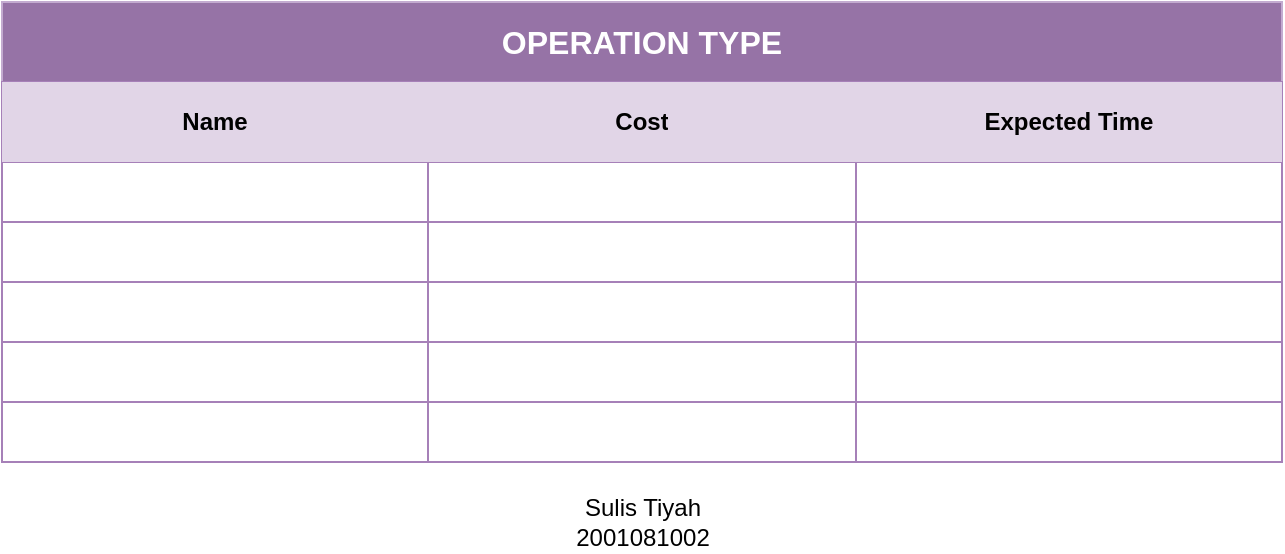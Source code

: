 <mxfile version="13.9.9" type="device"><diagram id="jOCyHqp4UbXJMnn93Hf0" name="Page-1"><mxGraphModel dx="1024" dy="592" grid="1" gridSize="10" guides="1" tooltips="1" connect="1" arrows="1" fold="1" page="1" pageScale="1" pageWidth="827" pageHeight="1169" background="none" math="0" shadow="0"><root><mxCell id="0"/><mxCell id="1" parent="0"/><mxCell id="1R5dfQk-aeGwsiilAhYj-203" value="&lt;b&gt;&lt;font style=&quot;font-size: 16px&quot; color=&quot;#ffffff&quot;&gt;OPERATION TYPE&lt;br&gt;&lt;/font&gt;&lt;/b&gt;" style="whiteSpace=wrap;html=1;rounded=0;shadow=0;sketch=0;strokeColor=#C3ABD0;strokeWidth=1;fillColor=#9673A6;gradientColor=none;" parent="1" vertex="1"><mxGeometry x="80" y="80" width="640" height="40" as="geometry"/></mxCell><mxCell id="1R5dfQk-aeGwsiilAhYj-205" value="Sulis Tiyah&lt;br&gt;2001081002" style="text;html=1;resizable=0;autosize=1;align=center;verticalAlign=middle;points=[];fillColor=none;strokeColor=none;rounded=0;shadow=0;sketch=0;" parent="1" vertex="1"><mxGeometry x="360" y="325" width="80" height="30" as="geometry"/></mxCell><mxCell id="AUVvUYBQCEcCqp5a-g-A-1" value="" style="shape=table;html=1;whiteSpace=wrap;startSize=0;container=1;collapsible=0;childLayout=tableLayout;strokeColor=#A680B8;" vertex="1" parent="1"><mxGeometry x="80" y="120" width="640" height="190" as="geometry"/></mxCell><mxCell id="AUVvUYBQCEcCqp5a-g-A-2" value="" style="shape=partialRectangle;html=1;whiteSpace=wrap;collapsible=0;dropTarget=0;pointerEvents=0;fillColor=#e1d5e7;top=0;left=0;bottom=0;right=0;points=[[0,0.5],[1,0.5]];portConstraint=eastwest;strokeColor=#9673a6;" vertex="1" parent="AUVvUYBQCEcCqp5a-g-A-1"><mxGeometry width="640" height="40" as="geometry"/></mxCell><mxCell id="AUVvUYBQCEcCqp5a-g-A-3" value="&lt;b&gt;Name&lt;/b&gt;" style="shape=partialRectangle;html=1;whiteSpace=wrap;connectable=0;overflow=hidden;fillColor=none;top=0;left=0;bottom=0;right=0;" vertex="1" parent="AUVvUYBQCEcCqp5a-g-A-2"><mxGeometry width="213" height="40" as="geometry"/></mxCell><mxCell id="AUVvUYBQCEcCqp5a-g-A-4" value="Cost" style="shape=partialRectangle;html=1;whiteSpace=wrap;connectable=0;overflow=hidden;fillColor=none;top=0;left=0;bottom=0;right=0;fontStyle=1" vertex="1" parent="AUVvUYBQCEcCqp5a-g-A-2"><mxGeometry x="213" width="214" height="40" as="geometry"/></mxCell><mxCell id="AUVvUYBQCEcCqp5a-g-A-5" value="Expected Time" style="shape=partialRectangle;html=1;whiteSpace=wrap;connectable=0;overflow=hidden;fillColor=none;top=0;left=0;bottom=0;right=0;fontStyle=1" vertex="1" parent="AUVvUYBQCEcCqp5a-g-A-2"><mxGeometry x="427" width="213" height="40" as="geometry"/></mxCell><mxCell id="AUVvUYBQCEcCqp5a-g-A-6" value="" style="shape=partialRectangle;html=1;whiteSpace=wrap;collapsible=0;dropTarget=0;pointerEvents=0;fillColor=none;top=0;left=0;bottom=0;right=0;points=[[0,0.5],[1,0.5]];portConstraint=eastwest;" vertex="1" parent="AUVvUYBQCEcCqp5a-g-A-1"><mxGeometry y="40" width="640" height="30" as="geometry"/></mxCell><mxCell id="AUVvUYBQCEcCqp5a-g-A-7" value="" style="shape=partialRectangle;html=1;whiteSpace=wrap;connectable=0;overflow=hidden;fillColor=none;top=0;left=0;bottom=0;right=0;" vertex="1" parent="AUVvUYBQCEcCqp5a-g-A-6"><mxGeometry width="213" height="30" as="geometry"/></mxCell><mxCell id="AUVvUYBQCEcCqp5a-g-A-8" value="" style="shape=partialRectangle;html=1;whiteSpace=wrap;connectable=0;overflow=hidden;fillColor=none;top=0;left=0;bottom=0;right=0;" vertex="1" parent="AUVvUYBQCEcCqp5a-g-A-6"><mxGeometry x="213" width="214" height="30" as="geometry"/></mxCell><mxCell id="AUVvUYBQCEcCqp5a-g-A-9" value="" style="shape=partialRectangle;html=1;whiteSpace=wrap;connectable=0;overflow=hidden;fillColor=none;top=0;left=0;bottom=0;right=0;" vertex="1" parent="AUVvUYBQCEcCqp5a-g-A-6"><mxGeometry x="427" width="213" height="30" as="geometry"/></mxCell><mxCell id="AUVvUYBQCEcCqp5a-g-A-10" value="" style="shape=partialRectangle;html=1;whiteSpace=wrap;collapsible=0;dropTarget=0;pointerEvents=0;fillColor=none;top=0;left=0;bottom=0;right=0;points=[[0,0.5],[1,0.5]];portConstraint=eastwest;" vertex="1" parent="AUVvUYBQCEcCqp5a-g-A-1"><mxGeometry y="70" width="640" height="30" as="geometry"/></mxCell><mxCell id="AUVvUYBQCEcCqp5a-g-A-11" value="" style="shape=partialRectangle;html=1;whiteSpace=wrap;connectable=0;overflow=hidden;fillColor=none;top=0;left=0;bottom=0;right=0;" vertex="1" parent="AUVvUYBQCEcCqp5a-g-A-10"><mxGeometry width="213" height="30" as="geometry"/></mxCell><mxCell id="AUVvUYBQCEcCqp5a-g-A-12" value="" style="shape=partialRectangle;html=1;whiteSpace=wrap;connectable=0;overflow=hidden;fillColor=none;top=0;left=0;bottom=0;right=0;" vertex="1" parent="AUVvUYBQCEcCqp5a-g-A-10"><mxGeometry x="213" width="214" height="30" as="geometry"/></mxCell><mxCell id="AUVvUYBQCEcCqp5a-g-A-13" value="" style="shape=partialRectangle;html=1;whiteSpace=wrap;connectable=0;overflow=hidden;fillColor=none;top=0;left=0;bottom=0;right=0;" vertex="1" parent="AUVvUYBQCEcCqp5a-g-A-10"><mxGeometry x="427" width="213" height="30" as="geometry"/></mxCell><mxCell id="AUVvUYBQCEcCqp5a-g-A-14" value="" style="shape=partialRectangle;html=1;whiteSpace=wrap;collapsible=0;dropTarget=0;pointerEvents=0;fillColor=none;top=0;left=0;bottom=0;right=0;points=[[0,0.5],[1,0.5]];portConstraint=eastwest;" vertex="1" parent="AUVvUYBQCEcCqp5a-g-A-1"><mxGeometry y="100" width="640" height="30" as="geometry"/></mxCell><mxCell id="AUVvUYBQCEcCqp5a-g-A-15" value="" style="shape=partialRectangle;html=1;whiteSpace=wrap;connectable=0;overflow=hidden;fillColor=none;top=0;left=0;bottom=0;right=0;" vertex="1" parent="AUVvUYBQCEcCqp5a-g-A-14"><mxGeometry width="213" height="30" as="geometry"/></mxCell><mxCell id="AUVvUYBQCEcCqp5a-g-A-16" value="" style="shape=partialRectangle;html=1;whiteSpace=wrap;connectable=0;overflow=hidden;fillColor=none;top=0;left=0;bottom=0;right=0;" vertex="1" parent="AUVvUYBQCEcCqp5a-g-A-14"><mxGeometry x="213" width="214" height="30" as="geometry"/></mxCell><mxCell id="AUVvUYBQCEcCqp5a-g-A-17" value="" style="shape=partialRectangle;html=1;whiteSpace=wrap;connectable=0;overflow=hidden;fillColor=none;top=0;left=0;bottom=0;right=0;" vertex="1" parent="AUVvUYBQCEcCqp5a-g-A-14"><mxGeometry x="427" width="213" height="30" as="geometry"/></mxCell><mxCell id="AUVvUYBQCEcCqp5a-g-A-18" value="" style="shape=partialRectangle;html=1;whiteSpace=wrap;collapsible=0;dropTarget=0;pointerEvents=0;fillColor=none;top=0;left=0;bottom=0;right=0;points=[[0,0.5],[1,0.5]];portConstraint=eastwest;" vertex="1" parent="AUVvUYBQCEcCqp5a-g-A-1"><mxGeometry y="130" width="640" height="30" as="geometry"/></mxCell><mxCell id="AUVvUYBQCEcCqp5a-g-A-19" value="" style="shape=partialRectangle;html=1;whiteSpace=wrap;connectable=0;overflow=hidden;fillColor=none;top=0;left=0;bottom=0;right=0;" vertex="1" parent="AUVvUYBQCEcCqp5a-g-A-18"><mxGeometry width="213" height="30" as="geometry"/></mxCell><mxCell id="AUVvUYBQCEcCqp5a-g-A-20" value="" style="shape=partialRectangle;html=1;whiteSpace=wrap;connectable=0;overflow=hidden;fillColor=none;top=0;left=0;bottom=0;right=0;" vertex="1" parent="AUVvUYBQCEcCqp5a-g-A-18"><mxGeometry x="213" width="214" height="30" as="geometry"/></mxCell><mxCell id="AUVvUYBQCEcCqp5a-g-A-21" value="" style="shape=partialRectangle;html=1;whiteSpace=wrap;connectable=0;overflow=hidden;fillColor=none;top=0;left=0;bottom=0;right=0;" vertex="1" parent="AUVvUYBQCEcCqp5a-g-A-18"><mxGeometry x="427" width="213" height="30" as="geometry"/></mxCell><mxCell id="AUVvUYBQCEcCqp5a-g-A-22" value="" style="shape=partialRectangle;html=1;whiteSpace=wrap;collapsible=0;dropTarget=0;pointerEvents=0;fillColor=none;top=0;left=0;bottom=0;right=0;points=[[0,0.5],[1,0.5]];portConstraint=eastwest;" vertex="1" parent="AUVvUYBQCEcCqp5a-g-A-1"><mxGeometry y="160" width="640" height="30" as="geometry"/></mxCell><mxCell id="AUVvUYBQCEcCqp5a-g-A-23" value="" style="shape=partialRectangle;html=1;whiteSpace=wrap;connectable=0;overflow=hidden;fillColor=none;top=0;left=0;bottom=0;right=0;" vertex="1" parent="AUVvUYBQCEcCqp5a-g-A-22"><mxGeometry width="213" height="30" as="geometry"/></mxCell><mxCell id="AUVvUYBQCEcCqp5a-g-A-24" value="" style="shape=partialRectangle;html=1;whiteSpace=wrap;connectable=0;overflow=hidden;fillColor=none;top=0;left=0;bottom=0;right=0;" vertex="1" parent="AUVvUYBQCEcCqp5a-g-A-22"><mxGeometry x="213" width="214" height="30" as="geometry"/></mxCell><mxCell id="AUVvUYBQCEcCqp5a-g-A-25" value="" style="shape=partialRectangle;html=1;whiteSpace=wrap;connectable=0;overflow=hidden;fillColor=none;top=0;left=0;bottom=0;right=0;" vertex="1" parent="AUVvUYBQCEcCqp5a-g-A-22"><mxGeometry x="427" width="213" height="30" as="geometry"/></mxCell></root></mxGraphModel></diagram></mxfile>